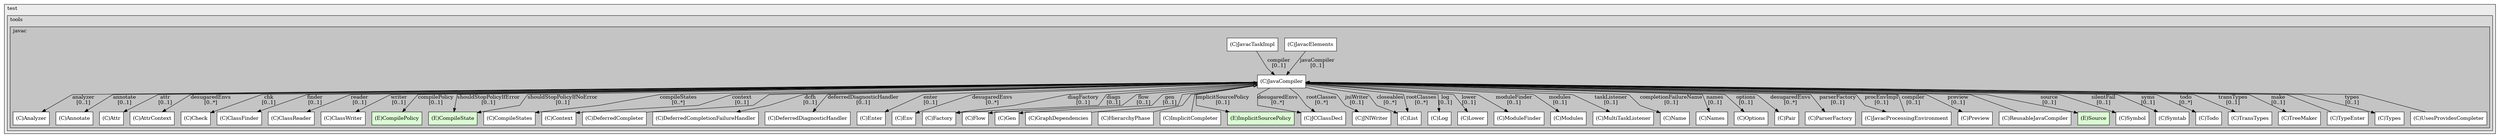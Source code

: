 @startuml

/' diagram meta data start
config=StructureConfiguration;
{
  "projectClassification": {
    "searchMode": "OpenProject", // OpenProject, AllProjects
    "includedProjects": "",
    "pathEndKeywords": "*.impl",
    "isClientPath": "",
    "isClientName": "",
    "isTestPath": "",
    "isTestName": "",
    "isMappingPath": "",
    "isMappingName": "",
    "isDataAccessPath": "",
    "isDataAccessName": "",
    "isDataStructurePath": "",
    "isDataStructureName": "",
    "isInterfaceStructuresPath": "",
    "isInterfaceStructuresName": "",
    "isEntryPointPath": "",
    "isEntryPointName": ""
  },
  "graphRestriction": {
    "classPackageExcludeFilter": "",
    "classPackageIncludeFilter": "",
    "classNameExcludeFilter": "",
    "classNameIncludeFilter": "",
    "methodNameExcludeFilter": "",
    "methodNameIncludeFilter": "",
    "removeByInheritance": "", // inheritance/annotation based filtering is done in a second step
    "removeByAnnotation": "",
    "removeByClassPackage": "", // cleanup the graph after inheritance/annotation based filtering is done
    "removeByClassName": "",
    "cutMappings": false,
    "cutEnum": false,
    "cutTests": false,
    "cutClient": true,
    "cutDataAccess": false,
    "cutInterfaceStructures": false,
    "cutDataStructures": false,
    "cutGetterAndSetter": false,
    "cutConstructors": true
  },
  "graphTraversal": {
    "forwardDepth": 3,
    "backwardDepth": 3,
    "classPackageExcludeFilter": "",
    "classPackageIncludeFilter": "",
    "classNameExcludeFilter": "",
    "classNameIncludeFilter": "",
    "methodNameExcludeFilter": "",
    "methodNameIncludeFilter": "",
    "hideMappings": false,
    "hideDataStructures": false,
    "hidePrivateMethods": true,
    "hideInterfaceCalls": true, // indirection: implementation -> interface (is hidden) -> implementation
    "onlyShowApplicationEntryPoints": false // root node is included
  },
  "details": {
    "aggregation": "GroupByClass", // ByClass, GroupByClass, None
    "showClassGenericTypes": true,
    "showMethods": false,
    "showMethodParameterNames": false,
    "showMethodParameterTypes": false,
    "showMethodReturnType": false,
    "showPackageLevels": 3,
    "showDetailedClassStructure": false
  },
  "rootClass": "com.test.tools.javac.main.JavaCompiler"
}
diagram meta data end '/



digraph g {
    rankdir="TB"
    splines=polyline
    

'nodes 
subgraph cluster_3556498 { 
   	label=test
	labeljust=l
	fillcolor="#ececec"
	style=filled
   
   subgraph cluster_668386687 { 
   	label=tools
	labeljust=l
	fillcolor="#d8d8d8"
	style=filled
   
   subgraph cluster_766046546 { 
   	label=javac
	labeljust=l
	fillcolor="#c4c4c4"
	style=filled
   
   Analyzer275414398[
	label="(C)Analyzer"
	style=filled
	shape=rect
	fillcolor="#FFFFFF"
];

Annotate275414398[
	label="(C)Annotate"
	style=filled
	shape=rect
	fillcolor="#FFFFFF"
];

Attr275414398[
	label="(C)Attr"
	style=filled
	shape=rect
	fillcolor="#FFFFFF"
];

AttrContext275414398[
	label="(C)AttrContext"
	style=filled
	shape=rect
	fillcolor="#FFFFFF"
];

Check275414398[
	label="(C)Check"
	style=filled
	shape=rect
	fillcolor="#FFFFFF"
];

ClassFinder275414108[
	label="(C)ClassFinder"
	style=filled
	shape=rect
	fillcolor="#FFFFFF"
];

ClassReader1930771374[
	label="(C)ClassReader"
	style=filled
	shape=rect
	fillcolor="#FFFFFF"
];

ClassWriter1930771374[
	label="(C)ClassWriter"
	style=filled
	shape=rect
	fillcolor="#FFFFFF"
];

CompilePolicy1352375033[
	label="(E)CompilePolicy"
	style=filled
	shape=rect
	fillcolor="#DCFBD5"
];

CompileState529520005[
	label="(E)CompileState"
	style=filled
	shape=rect
	fillcolor="#DCFBD5"
];

CompileStates275414398[
	label="(C)CompileStates"
	style=filled
	shape=rect
	fillcolor="#FFFFFF"
];

Context275955313[
	label="(C)Context"
	style=filled
	shape=rect
	fillcolor="#FFFFFF"
];

DeferredCompleter496953395[
	label="(C)DeferredCompleter"
	style=filled
	shape=rect
	fillcolor="#FFFFFF"
];

DeferredCompletionFailureHandler275414108[
	label="(C)DeferredCompletionFailureHandler"
	style=filled
	shape=rect
	fillcolor="#FFFFFF"
];

DeferredDiagnosticHandler53621287[
	label="(C)DeferredDiagnosticHandler"
	style=filled
	shape=rect
	fillcolor="#FFFFFF"
];

Enter275414398[
	label="(C)Enter"
	style=filled
	shape=rect
	fillcolor="#FFFFFF"
];

Env275414398[
	label="(C)Env"
	style=filled
	shape=rect
	fillcolor="#FFFFFF"
];

Factory782662173[
	label="(C)Factory"
	style=filled
	shape=rect
	fillcolor="#FFFFFF"
];

Flow275414398[
	label="(C)Flow"
	style=filled
	shape=rect
	fillcolor="#FFFFFF"
];

Gen1930771374[
	label="(C)Gen"
	style=filled
	shape=rect
	fillcolor="#FFFFFF"
];

GraphDependencies179666342[
	label="(C)GraphDependencies"
	style=filled
	shape=rect
	fillcolor="#FFFFFF"
];

HierarchyPhase2115328210[
	label="(C)HierarchyPhase"
	style=filled
	shape=rect
	fillcolor="#FFFFFF"
];

ImplicitCompleter1972885429[
	label="(C)ImplicitCompleter"
	style=filled
	shape=rect
	fillcolor="#FFFFFF"
];

ImplicitSourcePolicy1352375033[
	label="(E)ImplicitSourcePolicy"
	style=filled
	shape=rect
	fillcolor="#DCFBD5"
];

JCClassDecl1120671608[
	label="(C)JCClassDecl"
	style=filled
	shape=rect
	fillcolor="#FFFFFF"
];

JNIWriter1930771374[
	label="(C)JNIWriter"
	style=filled
	shape=rect
	fillcolor="#FFFFFF"
];

JavaCompiler275698728[
	label="(C)JavaCompiler"
	style=filled
	shape=rect
	fillcolor="#FFFFFF"
];

JavacElements42861926[
	label="(C)JavacElements"
	style=filled
	shape=rect
	fillcolor="#FFFFFF"
];

JavacProcessingEnvironment78065218[
	label="(C)JavacProcessingEnvironment"
	style=filled
	shape=rect
	fillcolor="#FFFFFF"
];

JavacTaskImpl1930780213[
	label="(C)JavacTaskImpl"
	style=filled
	shape=rect
	fillcolor="#FFFFFF"
];

List275955313[
	label="(C)List"
	style=filled
	shape=rect
	fillcolor="#FFFFFF"
];

Log275955313[
	label="(C)Log"
	style=filled
	shape=rect
	fillcolor="#FFFFFF"
];

Lower275414398[
	label="(C)Lower"
	style=filled
	shape=rect
	fillcolor="#FFFFFF"
];

ModuleFinder275414108[
	label="(C)ModuleFinder"
	style=filled
	shape=rect
	fillcolor="#FFFFFF"
];

Modules275414398[
	label="(C)Modules"
	style=filled
	shape=rect
	fillcolor="#FFFFFF"
];

MultiTaskListener1930780213[
	label="(C)MultiTaskListener"
	style=filled
	shape=rect
	fillcolor="#FFFFFF"
];

Name275955313[
	label="(C)Name"
	style=filled
	shape=rect
	fillcolor="#FFFFFF"
];

Names275955313[
	label="(C)Names"
	style=filled
	shape=rect
	fillcolor="#FFFFFF"
];

Options275955313[
	label="(C)Options"
	style=filled
	shape=rect
	fillcolor="#FFFFFF"
];

Pair275955313[
	label="(C)Pair"
	style=filled
	shape=rect
	fillcolor="#FFFFFF"
];

ParserFactory1255331122[
	label="(C)ParserFactory"
	style=filled
	shape=rect
	fillcolor="#FFFFFF"
];

Preview275414108[
	label="(C)Preview"
	style=filled
	shape=rect
	fillcolor="#FFFFFF"
];

ReusableJavaCompiler1735256085[
	label="(C)ReusableJavaCompiler"
	style=filled
	shape=rect
	fillcolor="#FFFFFF"
];

Source275414108[
	label="(E)Source"
	style=filled
	shape=rect
	fillcolor="#DCFBD5"
];

Symbol275414108[
	label="(C)Symbol"
	style=filled
	shape=rect
	fillcolor="#FFFFFF"
];

Symtab275414108[
	label="(C)Symtab"
	style=filled
	shape=rect
	fillcolor="#FFFFFF"
];

Todo275414398[
	label="(C)Todo"
	style=filled
	shape=rect
	fillcolor="#FFFFFF"
];

TransTypes275414398[
	label="(C)TransTypes"
	style=filled
	shape=rect
	fillcolor="#FFFFFF"
];

TreeMaker275923469[
	label="(C)TreeMaker"
	style=filled
	shape=rect
	fillcolor="#FFFFFF"
];

TypeEnter275414398[
	label="(C)TypeEnter"
	style=filled
	shape=rect
	fillcolor="#FFFFFF"
];

Types275414108[
	label="(C)Types"
	style=filled
	shape=rect
	fillcolor="#FFFFFF"
];

UsesProvidesCompleter892654433[
	label="(C)UsesProvidesCompleter"
	style=filled
	shape=rect
	fillcolor="#FFFFFF"
];
} 
} 
} 

'edges    
JavaCompiler275698728 -> Analyzer275414398[label="analyzer
[0..1]"];
JavaCompiler275698728 -> Annotate275414398[label="annotate
[0..1]"];
JavaCompiler275698728 -> Attr275414398[label="attr
[0..1]"];
JavaCompiler275698728 -> AttrContext275414398[label="desugaredEnvs
[0..*]"];
JavaCompiler275698728 -> Check275414398[label="chk
[0..1]"];
JavaCompiler275698728 -> ClassFinder275414108[label="finder
[0..1]"];
JavaCompiler275698728 -> ClassReader1930771374[label="reader
[0..1]"];
JavaCompiler275698728 -> ClassWriter1930771374[label="writer
[0..1]"];
JavaCompiler275698728 -> CompilePolicy1352375033[label="compilePolicy
[0..1]"];
JavaCompiler275698728 -> CompileState529520005[label="shouldStopPolicyIfError
[0..1]"];
JavaCompiler275698728 -> CompileState529520005[label="shouldStopPolicyIfNoError
[0..1]"];
JavaCompiler275698728 -> CompileStates275414398[label="compileStates
[0..*]"];
JavaCompiler275698728 -> Context275955313[label="context
[0..1]"];
JavaCompiler275698728 -> DeferredCompleter496953395[arrowhead=none, arrowtail=empty, dir=both];
JavaCompiler275698728 -> DeferredCompletionFailureHandler275414108[label="dcfh
[0..1]"];
JavaCompiler275698728 -> DeferredDiagnosticHandler53621287[label="deferredDiagnosticHandler
[0..1]"];
JavaCompiler275698728 -> Enter275414398[label="enter
[0..1]"];
JavaCompiler275698728 -> Env275414398[label="desugaredEnvs
[0..*]"];
JavaCompiler275698728 -> Factory782662173[label="diagFactory
[0..1]"];
JavaCompiler275698728 -> Factory782662173[label="diags
[0..1]"];
JavaCompiler275698728 -> Flow275414398[label="flow
[0..1]"];
JavaCompiler275698728 -> Gen1930771374[label="gen
[0..1]"];
JavaCompiler275698728 -> GraphDependencies179666342[arrowhead=none, arrowtail=empty, dir=both];
JavaCompiler275698728 -> HierarchyPhase2115328210[arrowhead=none, arrowtail=empty, dir=both];
JavaCompiler275698728 -> ImplicitCompleter1972885429[arrowhead=none, arrowtail=empty, dir=both];
JavaCompiler275698728 -> ImplicitSourcePolicy1352375033[label="implicitSourcePolicy
[0..1]"];
JavaCompiler275698728 -> JCClassDecl1120671608[label="desugaredEnvs
[0..*]"];
JavaCompiler275698728 -> JCClassDecl1120671608[label="rootClasses
[0..*]"];
JavaCompiler275698728 -> JNIWriter1930771374[label="jniWriter
[0..1]"];
JavaCompiler275698728 -> JavacProcessingEnvironment78065218[label="procEnvImpl
[0..1]"];
JavaCompiler275698728 -> List275955313[label="closeables
[0..*]"];
JavaCompiler275698728 -> List275955313[label="rootClasses
[0..*]"];
JavaCompiler275698728 -> Log275955313[label="log
[0..1]"];
JavaCompiler275698728 -> Lower275414398[label="lower
[0..1]"];
JavaCompiler275698728 -> ModuleFinder275414108[label="moduleFinder
[0..1]"];
JavaCompiler275698728 -> Modules275414398[label="modules
[0..1]"];
JavaCompiler275698728 -> MultiTaskListener1930780213[label="taskListener
[0..1]"];
JavaCompiler275698728 -> Name275955313[label="completionFailureName
[0..1]"];
JavaCompiler275698728 -> Names275955313[label="names
[0..1]"];
JavaCompiler275698728 -> Options275955313[label="options
[0..1]"];
JavaCompiler275698728 -> Pair275955313[label="desugaredEnvs
[0..*]"];
JavaCompiler275698728 -> ParserFactory1255331122[label="parserFactory
[0..1]"];
JavaCompiler275698728 -> Preview275414108[label="preview
[0..1]"];
JavaCompiler275698728 -> ReusableJavaCompiler1735256085[arrowhead=none, arrowtail=empty, dir=both];
JavaCompiler275698728 -> Source275414108[label="source
[0..1]"];
JavaCompiler275698728 -> Symbol275414108[label="silentFail
[0..1]"];
JavaCompiler275698728 -> Symtab275414108[label="syms
[0..1]"];
JavaCompiler275698728 -> Todo275414398[label="todo
[0..*]"];
JavaCompiler275698728 -> TransTypes275414398[label="transTypes
[0..1]"];
JavaCompiler275698728 -> TreeMaker275923469[label="make
[0..1]"];
JavaCompiler275698728 -> TypeEnter275414398[arrowhead=none, arrowtail=empty, dir=both];
JavaCompiler275698728 -> Types275414108[label="types
[0..1]"];
JavaCompiler275698728 -> UsesProvidesCompleter892654433[arrowhead=none, arrowtail=empty, dir=both];
JavacElements42861926 -> JavaCompiler275698728[label="javaCompiler
[0..1]"];
JavacProcessingEnvironment78065218 -> JavaCompiler275698728[label="compiler
[0..1]"];
JavacTaskImpl1930780213 -> JavaCompiler275698728[label="compiler
[0..1]"];
    
}
@enduml